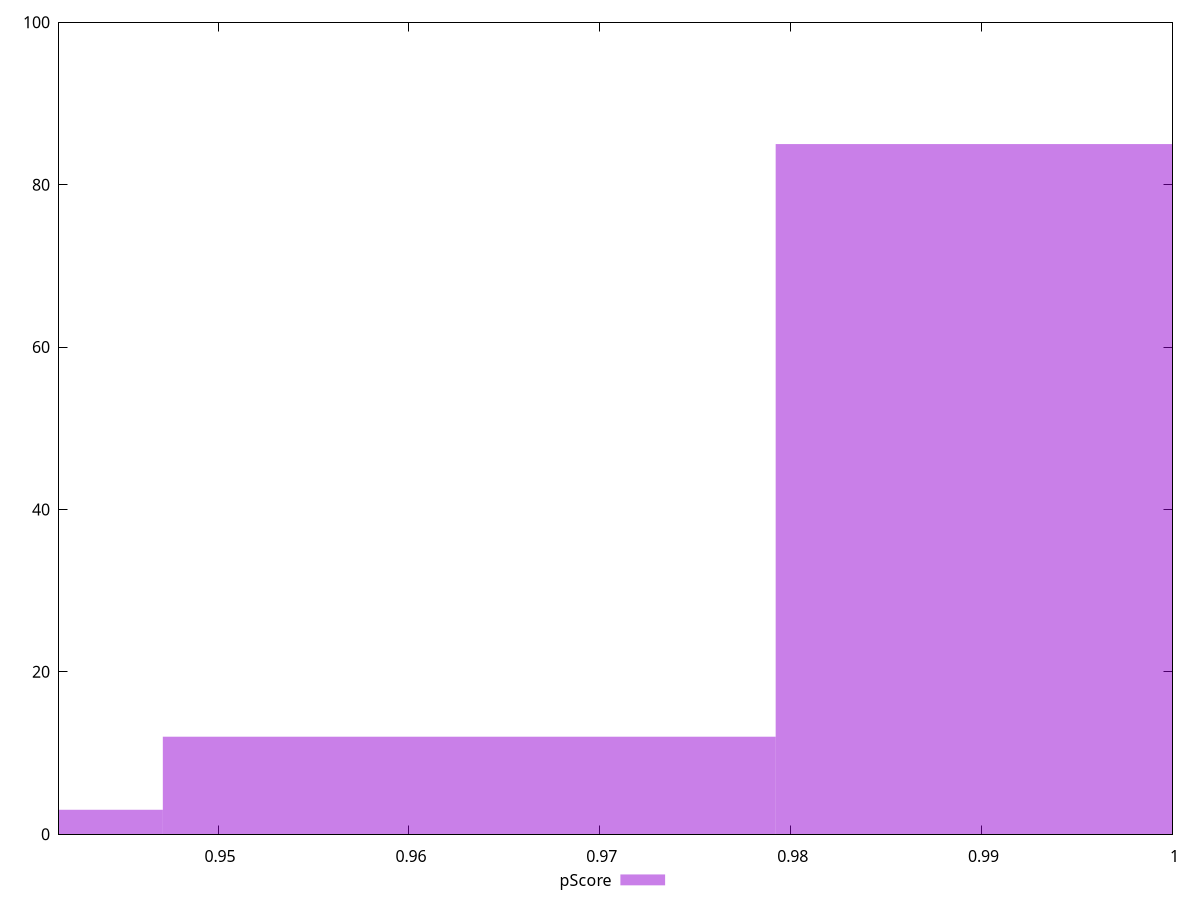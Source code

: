 reset

$pScore <<EOF
0.9952637967476219 85
0.9310532292155171 3
0.9631585129815695 12
EOF

set key outside below
set boxwidth 0.03210528376605232
set xrange [0.9416666666666667:1]
set yrange [0:100]
set trange [0:100]
set style fill transparent solid 0.5 noborder
set terminal svg size 640, 490 enhanced background rgb 'white'
set output "reports/report_00031_2021-02-24T23-18-18.084Z/uses-http2/samples/astro/pScore/histogram.svg"

plot $pScore title "pScore" with boxes

reset
